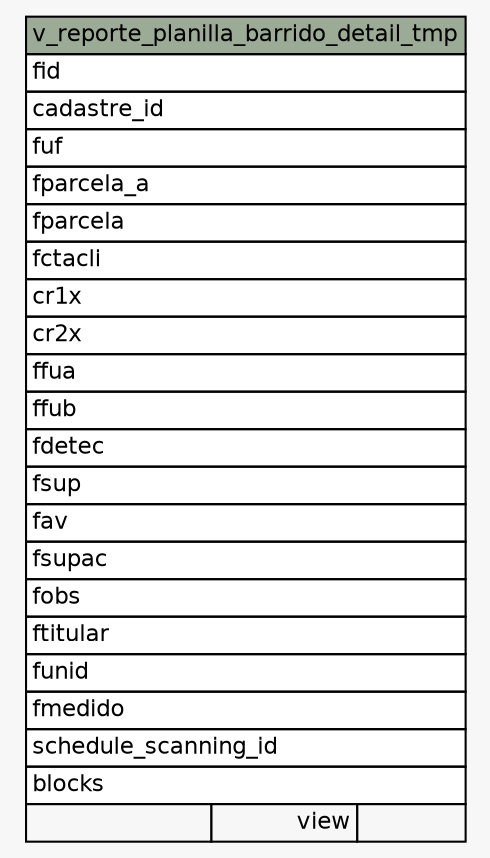// dot 2.38.0 on Linux 4.10.0-32-generic
digraph "v_reporte_planilla_barrido_detail_tmp" {
  graph [
    rankdir="RL"
    bgcolor="#f7f7f7"
  ];
  node [
    fontname="Helvetica"
    fontsize="11"
    shape="plaintext"
  ];
  edge [
    arrowsize="0.8"
  ];
  "v_reporte_planilla_barrido_detail_tmp" [
    label=<
    <TABLE BORDER="0" CELLBORDER="1" CELLSPACING="0" BGCOLOR="#ffffff">
      <TR><TD PORT="v_reporte_planilla_barrido_detail_tmp.heading" COLSPAN="3" BGCOLOR="#9bab96" ALIGN="CENTER">v_reporte_planilla_barrido_detail_tmp</TD></TR>
      <TR><TD PORT="fid" COLSPAN="3" ALIGN="LEFT">fid</TD></TR>
      <TR><TD PORT="cadastre_id" COLSPAN="3" ALIGN="LEFT">cadastre_id</TD></TR>
      <TR><TD PORT="fuf" COLSPAN="3" ALIGN="LEFT">fuf</TD></TR>
      <TR><TD PORT="fparcela_a" COLSPAN="3" ALIGN="LEFT">fparcela_a</TD></TR>
      <TR><TD PORT="fparcela" COLSPAN="3" ALIGN="LEFT">fparcela</TD></TR>
      <TR><TD PORT="fctacli" COLSPAN="3" ALIGN="LEFT">fctacli</TD></TR>
      <TR><TD PORT="cr1x" COLSPAN="3" ALIGN="LEFT">cr1x</TD></TR>
      <TR><TD PORT="cr2x" COLSPAN="3" ALIGN="LEFT">cr2x</TD></TR>
      <TR><TD PORT="ffua" COLSPAN="3" ALIGN="LEFT">ffua</TD></TR>
      <TR><TD PORT="ffub" COLSPAN="3" ALIGN="LEFT">ffub</TD></TR>
      <TR><TD PORT="fdetec" COLSPAN="3" ALIGN="LEFT">fdetec</TD></TR>
      <TR><TD PORT="fsup" COLSPAN="3" ALIGN="LEFT">fsup</TD></TR>
      <TR><TD PORT="fav" COLSPAN="3" ALIGN="LEFT">fav</TD></TR>
      <TR><TD PORT="fsupac" COLSPAN="3" ALIGN="LEFT">fsupac</TD></TR>
      <TR><TD PORT="fobs" COLSPAN="3" ALIGN="LEFT">fobs</TD></TR>
      <TR><TD PORT="ftitular" COLSPAN="3" ALIGN="LEFT">ftitular</TD></TR>
      <TR><TD PORT="funid" COLSPAN="3" ALIGN="LEFT">funid</TD></TR>
      <TR><TD PORT="fmedido" COLSPAN="3" ALIGN="LEFT">fmedido</TD></TR>
      <TR><TD PORT="schedule_scanning_id" COLSPAN="3" ALIGN="LEFT">schedule_scanning_id</TD></TR>
      <TR><TD PORT="blocks" COLSPAN="3" ALIGN="LEFT">blocks</TD></TR>
      <TR><TD ALIGN="LEFT" BGCOLOR="#f7f7f7">  </TD><TD ALIGN="RIGHT" BGCOLOR="#f7f7f7">view</TD><TD ALIGN="RIGHT" BGCOLOR="#f7f7f7">  </TD></TR>
    </TABLE>>
    URL="tables/v_reporte_planilla_barrido_detail_tmp.html#"
    tooltip="v_reporte_planilla_barrido_detail_tmp"
  ];
}
